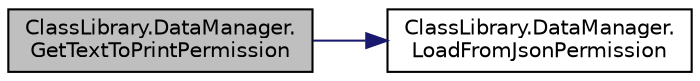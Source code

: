 digraph "ClassLibrary.DataManager.GetTextToPrintPermission"
{
 // INTERACTIVE_SVG=YES
 // LATEX_PDF_SIZE
  edge [fontname="Helvetica",fontsize="10",labelfontname="Helvetica",labelfontsize="10"];
  node [fontname="Helvetica",fontsize="10",shape=record];
  rankdir="LR";
  Node1 [label="ClassLibrary.DataManager.\lGetTextToPrintPermission",height=0.2,width=0.4,color="black", fillcolor="grey75", style="filled", fontcolor="black",tooltip="Metodo utilizado para obtener todos los permisos de la lista y restornarlos como texto,..."];
  Node1 -> Node2 [color="midnightblue",fontsize="10",style="solid",fontname="Helvetica"];
  Node2 [label="ClassLibrary.DataManager.\lLoadFromJsonPermission",height=0.2,width=0.4,color="black", fillcolor="white", style="filled",URL="$classClassLibrary_1_1DataManager.html#afa978e502729a060dea397f01a5bafca",tooltip=" "];
}
